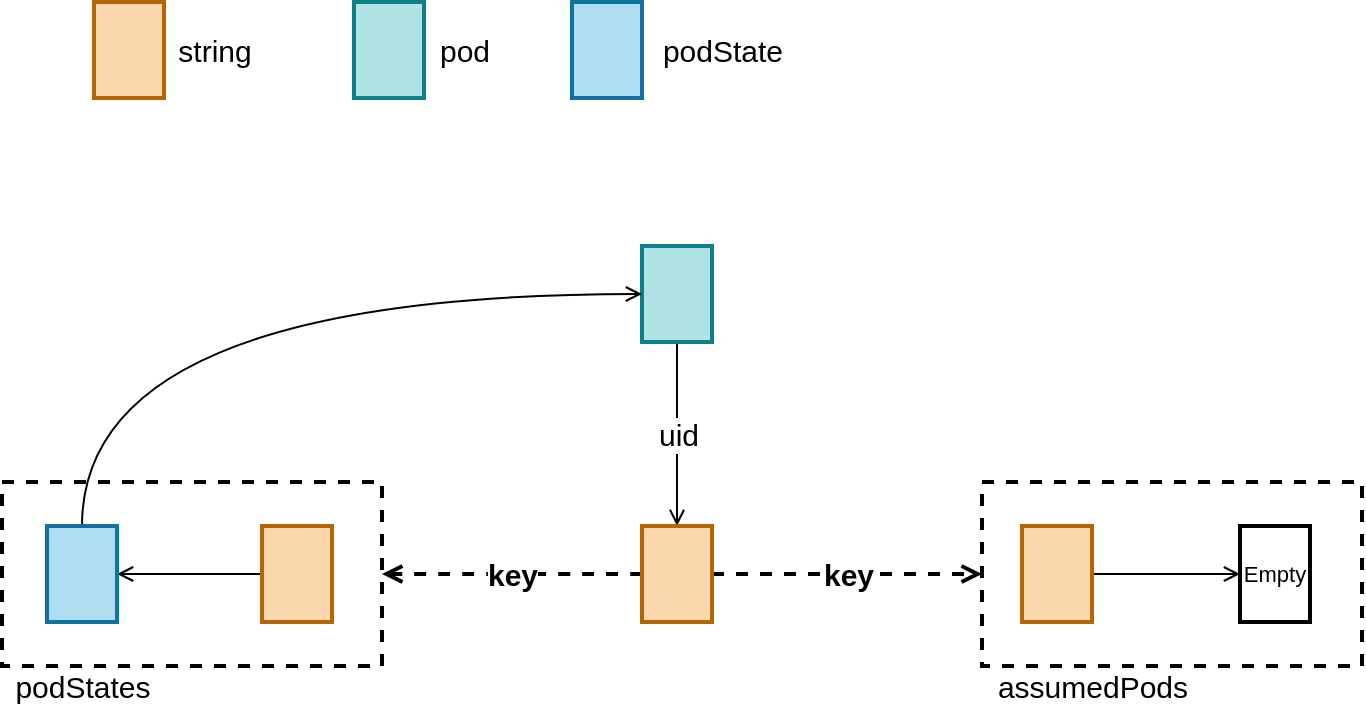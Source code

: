 <mxfile version="15.4.0" type="device"><diagram id="R6Gghcs1uR_6ILgzwOXn" name="第 1 页"><mxGraphModel dx="1607" dy="1165" grid="1" gridSize="10" guides="1" tooltips="1" connect="1" arrows="1" fold="1" page="1" pageScale="1" pageWidth="827" pageHeight="1169" math="0" shadow="0"><root><mxCell id="0"/><mxCell id="1" parent="0"/><mxCell id="sxfERwK5SL3lfBI-T9tb-17" value="" style="rounded=0;whiteSpace=wrap;html=1;strokeWidth=2;fontSize=15;fillColor=none;dashed=1;" vertex="1" parent="1"><mxGeometry x="240" y="500" width="190" height="92" as="geometry"/></mxCell><mxCell id="sxfERwK5SL3lfBI-T9tb-8" value="" style="rounded=0;whiteSpace=wrap;html=1;strokeWidth=2;fontSize=15;fillColor=none;dashed=1;" vertex="1" parent="1"><mxGeometry x="-250" y="500" width="190" height="92" as="geometry"/></mxCell><mxCell id="sxfERwK5SL3lfBI-T9tb-2" value="uid" style="edgeStyle=orthogonalEdgeStyle;rounded=0;orthogonalLoop=1;jettySize=auto;html=1;exitX=0.5;exitY=1;exitDx=0;exitDy=0;endArrow=open;endFill=0;fontSize=15;entryX=0.5;entryY=0;entryDx=0;entryDy=0;" edge="1" parent="1" source="sxfERwK5SL3lfBI-T9tb-1" target="sxfERwK5SL3lfBI-T9tb-3"><mxGeometry relative="1" as="geometry"><mxPoint x="88" y="502" as="targetPoint"/></mxGeometry></mxCell><mxCell id="sxfERwK5SL3lfBI-T9tb-1" value="" style="rounded=0;whiteSpace=wrap;html=1;strokeWidth=2;fillColor=#b0e3e6;strokeColor=#0e8088;" vertex="1" parent="1"><mxGeometry x="70" y="382" width="35" height="48" as="geometry"/></mxCell><mxCell id="sxfERwK5SL3lfBI-T9tb-19" value="key" style="edgeStyle=orthogonalEdgeStyle;rounded=0;orthogonalLoop=1;jettySize=auto;html=1;exitX=1;exitY=0.5;exitDx=0;exitDy=0;entryX=0;entryY=0.5;entryDx=0;entryDy=0;fontSize=15;endArrow=open;endFill=0;strokeWidth=2;dashed=1;fontStyle=1" edge="1" parent="1" source="sxfERwK5SL3lfBI-T9tb-3" target="sxfERwK5SL3lfBI-T9tb-17"><mxGeometry relative="1" as="geometry"/></mxCell><mxCell id="sxfERwK5SL3lfBI-T9tb-25" value="key" style="edgeStyle=orthogonalEdgeStyle;curved=1;rounded=0;orthogonalLoop=1;jettySize=auto;html=1;exitX=0;exitY=0.5;exitDx=0;exitDy=0;entryX=1;entryY=0.5;entryDx=0;entryDy=0;dashed=1;fontSize=15;endArrow=open;endFill=0;strokeWidth=2;fontStyle=1" edge="1" parent="1" source="sxfERwK5SL3lfBI-T9tb-3" target="sxfERwK5SL3lfBI-T9tb-8"><mxGeometry relative="1" as="geometry"/></mxCell><mxCell id="sxfERwK5SL3lfBI-T9tb-3" value="" style="rounded=0;whiteSpace=wrap;html=1;strokeWidth=2;fontSize=15;fillColor=#fad7ac;strokeColor=#b46504;" vertex="1" parent="1"><mxGeometry x="70" y="522" width="35" height="48" as="geometry"/></mxCell><mxCell id="sxfERwK5SL3lfBI-T9tb-26" style="edgeStyle=orthogonalEdgeStyle;curved=1;rounded=0;orthogonalLoop=1;jettySize=auto;html=1;exitX=0;exitY=0.5;exitDx=0;exitDy=0;fontSize=15;endArrow=open;endFill=0;strokeWidth=1;" edge="1" parent="1" source="sxfERwK5SL3lfBI-T9tb-5" target="sxfERwK5SL3lfBI-T9tb-23"><mxGeometry relative="1" as="geometry"/></mxCell><mxCell id="sxfERwK5SL3lfBI-T9tb-5" value="" style="rounded=0;whiteSpace=wrap;html=1;strokeWidth=2;fontSize=15;fillColor=#fad7ac;strokeColor=#b46504;" vertex="1" parent="1"><mxGeometry x="-120" y="522" width="35" height="48" as="geometry"/></mxCell><mxCell id="sxfERwK5SL3lfBI-T9tb-9" value="podStates" style="text;html=1;align=center;verticalAlign=middle;resizable=0;points=[];autosize=1;strokeColor=none;fillColor=none;fontSize=15;" vertex="1" parent="1"><mxGeometry x="-250" y="592" width="80" height="20" as="geometry"/></mxCell><mxCell id="sxfERwK5SL3lfBI-T9tb-12" style="edgeStyle=orthogonalEdgeStyle;rounded=0;orthogonalLoop=1;jettySize=auto;html=1;exitX=1;exitY=0.5;exitDx=0;exitDy=0;entryX=0;entryY=0.5;entryDx=0;entryDy=0;fontSize=15;endArrow=open;endFill=0;" edge="1" parent="1" source="sxfERwK5SL3lfBI-T9tb-10" target="sxfERwK5SL3lfBI-T9tb-11"><mxGeometry relative="1" as="geometry"/></mxCell><mxCell id="sxfERwK5SL3lfBI-T9tb-10" value="" style="rounded=0;whiteSpace=wrap;html=1;strokeWidth=2;fontSize=15;fillColor=#fad7ac;strokeColor=#b46504;" vertex="1" parent="1"><mxGeometry x="260" y="522" width="35" height="48" as="geometry"/></mxCell><mxCell id="sxfERwK5SL3lfBI-T9tb-11" value="Empty" style="rounded=0;whiteSpace=wrap;html=1;strokeWidth=2;fontSize=11;fillColor=none;" vertex="1" parent="1"><mxGeometry x="369" y="522" width="35" height="48" as="geometry"/></mxCell><mxCell id="sxfERwK5SL3lfBI-T9tb-13" value="" style="rounded=0;whiteSpace=wrap;html=1;strokeWidth=2;fontSize=15;fillColor=#fad7ac;strokeColor=#b46504;" vertex="1" parent="1"><mxGeometry x="-204" y="260" width="35" height="48" as="geometry"/></mxCell><mxCell id="sxfERwK5SL3lfBI-T9tb-14" value="string" style="text;html=1;align=center;verticalAlign=middle;resizable=0;points=[];autosize=1;strokeColor=none;fillColor=none;fontSize=15;" vertex="1" parent="1"><mxGeometry x="-169" y="274" width="50" height="20" as="geometry"/></mxCell><mxCell id="sxfERwK5SL3lfBI-T9tb-15" value="" style="rounded=0;whiteSpace=wrap;html=1;strokeWidth=2;fillColor=#b0e3e6;strokeColor=#0e8088;" vertex="1" parent="1"><mxGeometry x="-74" y="260" width="35" height="48" as="geometry"/></mxCell><mxCell id="sxfERwK5SL3lfBI-T9tb-16" value="pod" style="text;html=1;align=center;verticalAlign=middle;resizable=0;points=[];autosize=1;strokeColor=none;fillColor=none;fontSize=15;" vertex="1" parent="1"><mxGeometry x="-39" y="274" width="40" height="20" as="geometry"/></mxCell><mxCell id="sxfERwK5SL3lfBI-T9tb-18" value="assumedPods" style="text;html=1;align=center;verticalAlign=middle;resizable=0;points=[];autosize=1;strokeColor=none;fillColor=none;fontSize=15;" vertex="1" parent="1"><mxGeometry x="240" y="592" width="110" height="20" as="geometry"/></mxCell><mxCell id="sxfERwK5SL3lfBI-T9tb-28" style="edgeStyle=orthogonalEdgeStyle;curved=1;rounded=0;orthogonalLoop=1;jettySize=auto;html=1;exitX=0.5;exitY=0;exitDx=0;exitDy=0;entryX=0;entryY=0.5;entryDx=0;entryDy=0;fontSize=15;endArrow=open;endFill=0;strokeWidth=1;" edge="1" parent="1" source="sxfERwK5SL3lfBI-T9tb-23" target="sxfERwK5SL3lfBI-T9tb-1"><mxGeometry relative="1" as="geometry"/></mxCell><mxCell id="sxfERwK5SL3lfBI-T9tb-23" value="" style="rounded=0;whiteSpace=wrap;html=1;strokeWidth=2;fontSize=15;fillColor=#b1ddf0;strokeColor=#10739e;" vertex="1" parent="1"><mxGeometry x="-227.5" y="522" width="35" height="48" as="geometry"/></mxCell><mxCell id="sxfERwK5SL3lfBI-T9tb-29" value="" style="rounded=0;whiteSpace=wrap;html=1;strokeWidth=2;fontSize=15;fillColor=#b1ddf0;strokeColor=#10739e;" vertex="1" parent="1"><mxGeometry x="35" y="260" width="35" height="48" as="geometry"/></mxCell><mxCell id="sxfERwK5SL3lfBI-T9tb-30" value="podState" style="text;html=1;align=center;verticalAlign=middle;resizable=0;points=[];autosize=1;strokeColor=none;fillColor=none;fontSize=15;" vertex="1" parent="1"><mxGeometry x="70" y="274" width="80" height="20" as="geometry"/></mxCell></root></mxGraphModel></diagram></mxfile>